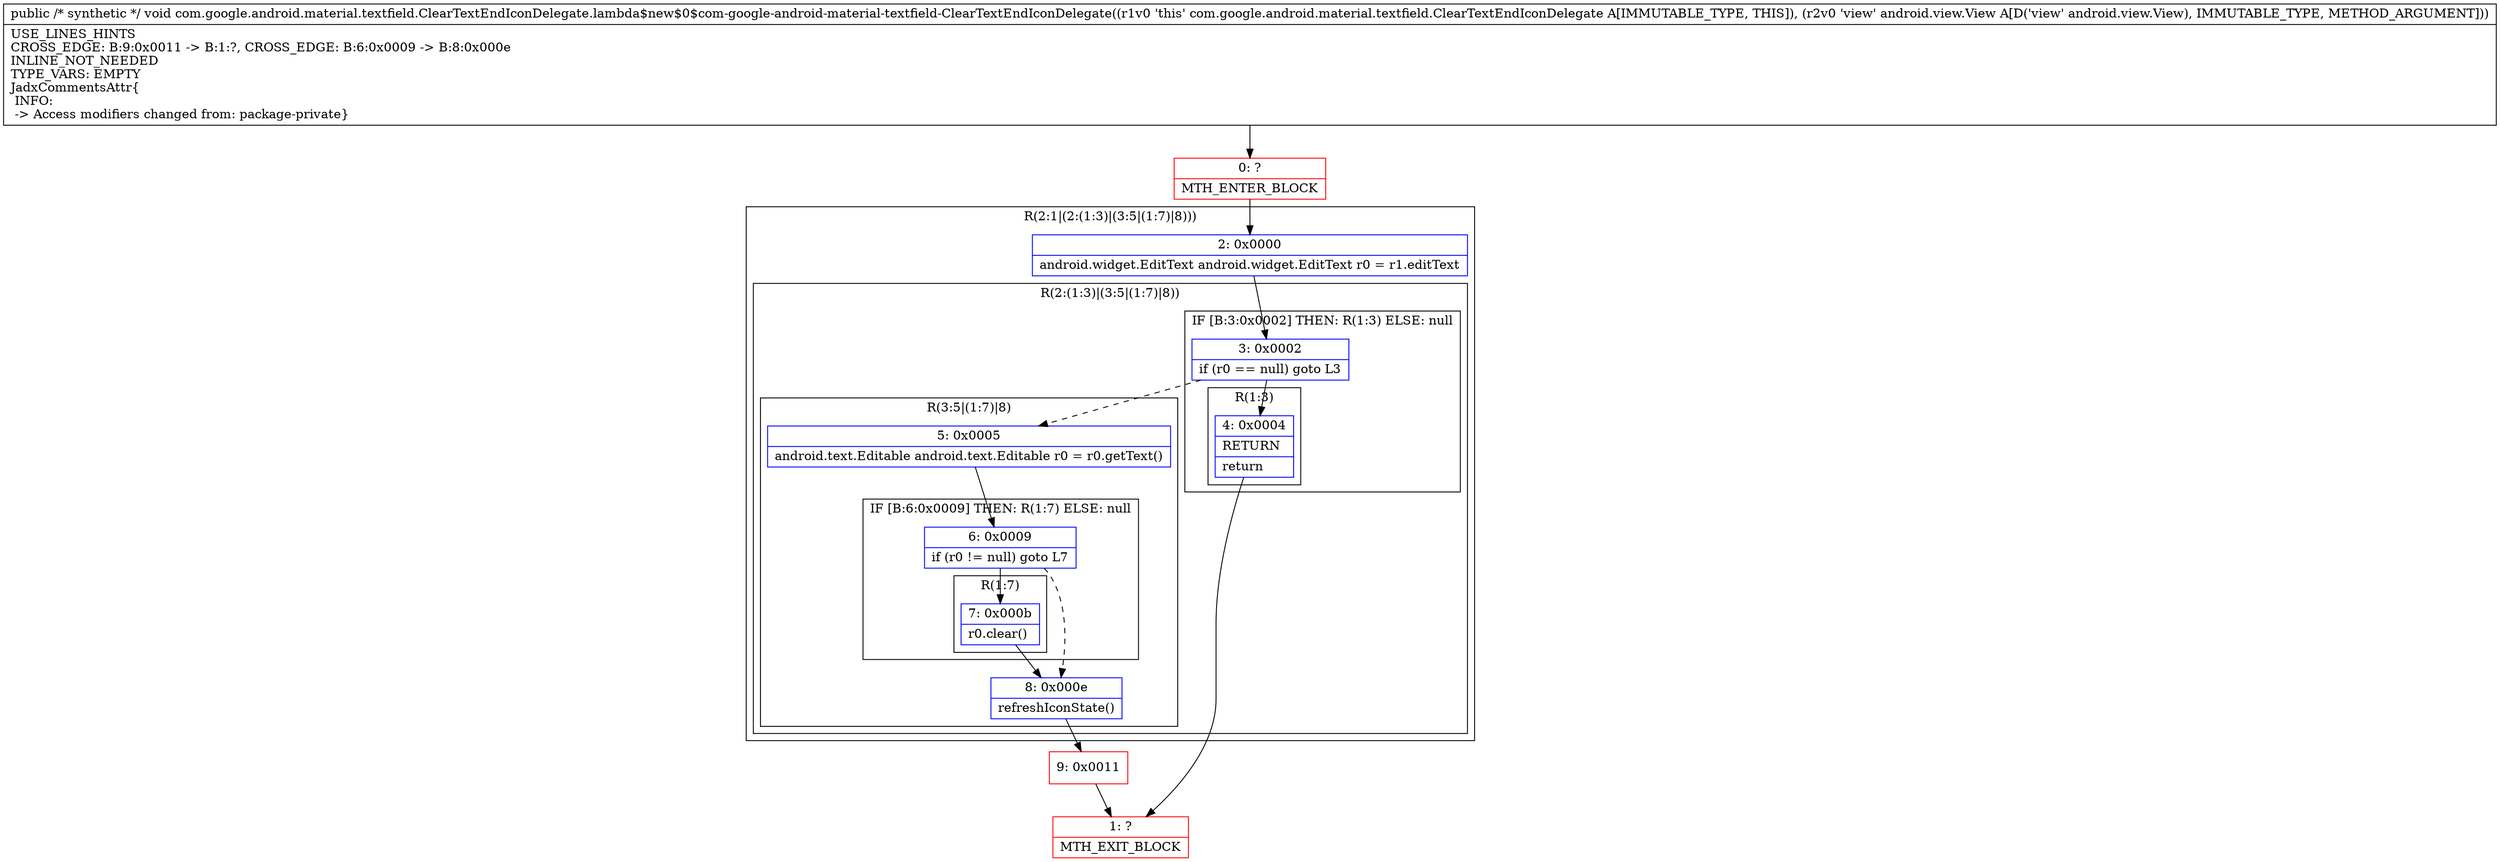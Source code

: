 digraph "CFG forcom.google.android.material.textfield.ClearTextEndIconDelegate.lambda$new$0$com\-google\-android\-material\-textfield\-ClearTextEndIconDelegate(Landroid\/view\/View;)V" {
subgraph cluster_Region_1810101753 {
label = "R(2:1|(2:(1:3)|(3:5|(1:7)|8)))";
node [shape=record,color=blue];
Node_2 [shape=record,label="{2\:\ 0x0000|android.widget.EditText android.widget.EditText r0 = r1.editText\l}"];
subgraph cluster_Region_2000503321 {
label = "R(2:(1:3)|(3:5|(1:7)|8))";
node [shape=record,color=blue];
subgraph cluster_IfRegion_1824391720 {
label = "IF [B:3:0x0002] THEN: R(1:3) ELSE: null";
node [shape=record,color=blue];
Node_3 [shape=record,label="{3\:\ 0x0002|if (r0 == null) goto L3\l}"];
subgraph cluster_Region_1366505554 {
label = "R(1:3)";
node [shape=record,color=blue];
Node_4 [shape=record,label="{4\:\ 0x0004|RETURN\l|return\l}"];
}
}
subgraph cluster_Region_396962747 {
label = "R(3:5|(1:7)|8)";
node [shape=record,color=blue];
Node_5 [shape=record,label="{5\:\ 0x0005|android.text.Editable android.text.Editable r0 = r0.getText()\l}"];
subgraph cluster_IfRegion_902356242 {
label = "IF [B:6:0x0009] THEN: R(1:7) ELSE: null";
node [shape=record,color=blue];
Node_6 [shape=record,label="{6\:\ 0x0009|if (r0 != null) goto L7\l}"];
subgraph cluster_Region_1106291311 {
label = "R(1:7)";
node [shape=record,color=blue];
Node_7 [shape=record,label="{7\:\ 0x000b|r0.clear()\l}"];
}
}
Node_8 [shape=record,label="{8\:\ 0x000e|refreshIconState()\l}"];
}
}
}
Node_0 [shape=record,color=red,label="{0\:\ ?|MTH_ENTER_BLOCK\l}"];
Node_1 [shape=record,color=red,label="{1\:\ ?|MTH_EXIT_BLOCK\l}"];
Node_9 [shape=record,color=red,label="{9\:\ 0x0011}"];
MethodNode[shape=record,label="{public \/* synthetic *\/ void com.google.android.material.textfield.ClearTextEndIconDelegate.lambda$new$0$com\-google\-android\-material\-textfield\-ClearTextEndIconDelegate((r1v0 'this' com.google.android.material.textfield.ClearTextEndIconDelegate A[IMMUTABLE_TYPE, THIS]), (r2v0 'view' android.view.View A[D('view' android.view.View), IMMUTABLE_TYPE, METHOD_ARGUMENT]))  | USE_LINES_HINTS\lCROSS_EDGE: B:9:0x0011 \-\> B:1:?, CROSS_EDGE: B:6:0x0009 \-\> B:8:0x000e\lINLINE_NOT_NEEDED\lTYPE_VARS: EMPTY\lJadxCommentsAttr\{\l INFO: \l \-\> Access modifiers changed from: package\-private\}\l}"];
MethodNode -> Node_0;Node_2 -> Node_3;
Node_3 -> Node_4;
Node_3 -> Node_5[style=dashed];
Node_4 -> Node_1;
Node_5 -> Node_6;
Node_6 -> Node_7;
Node_6 -> Node_8[style=dashed];
Node_7 -> Node_8;
Node_8 -> Node_9;
Node_0 -> Node_2;
Node_9 -> Node_1;
}


